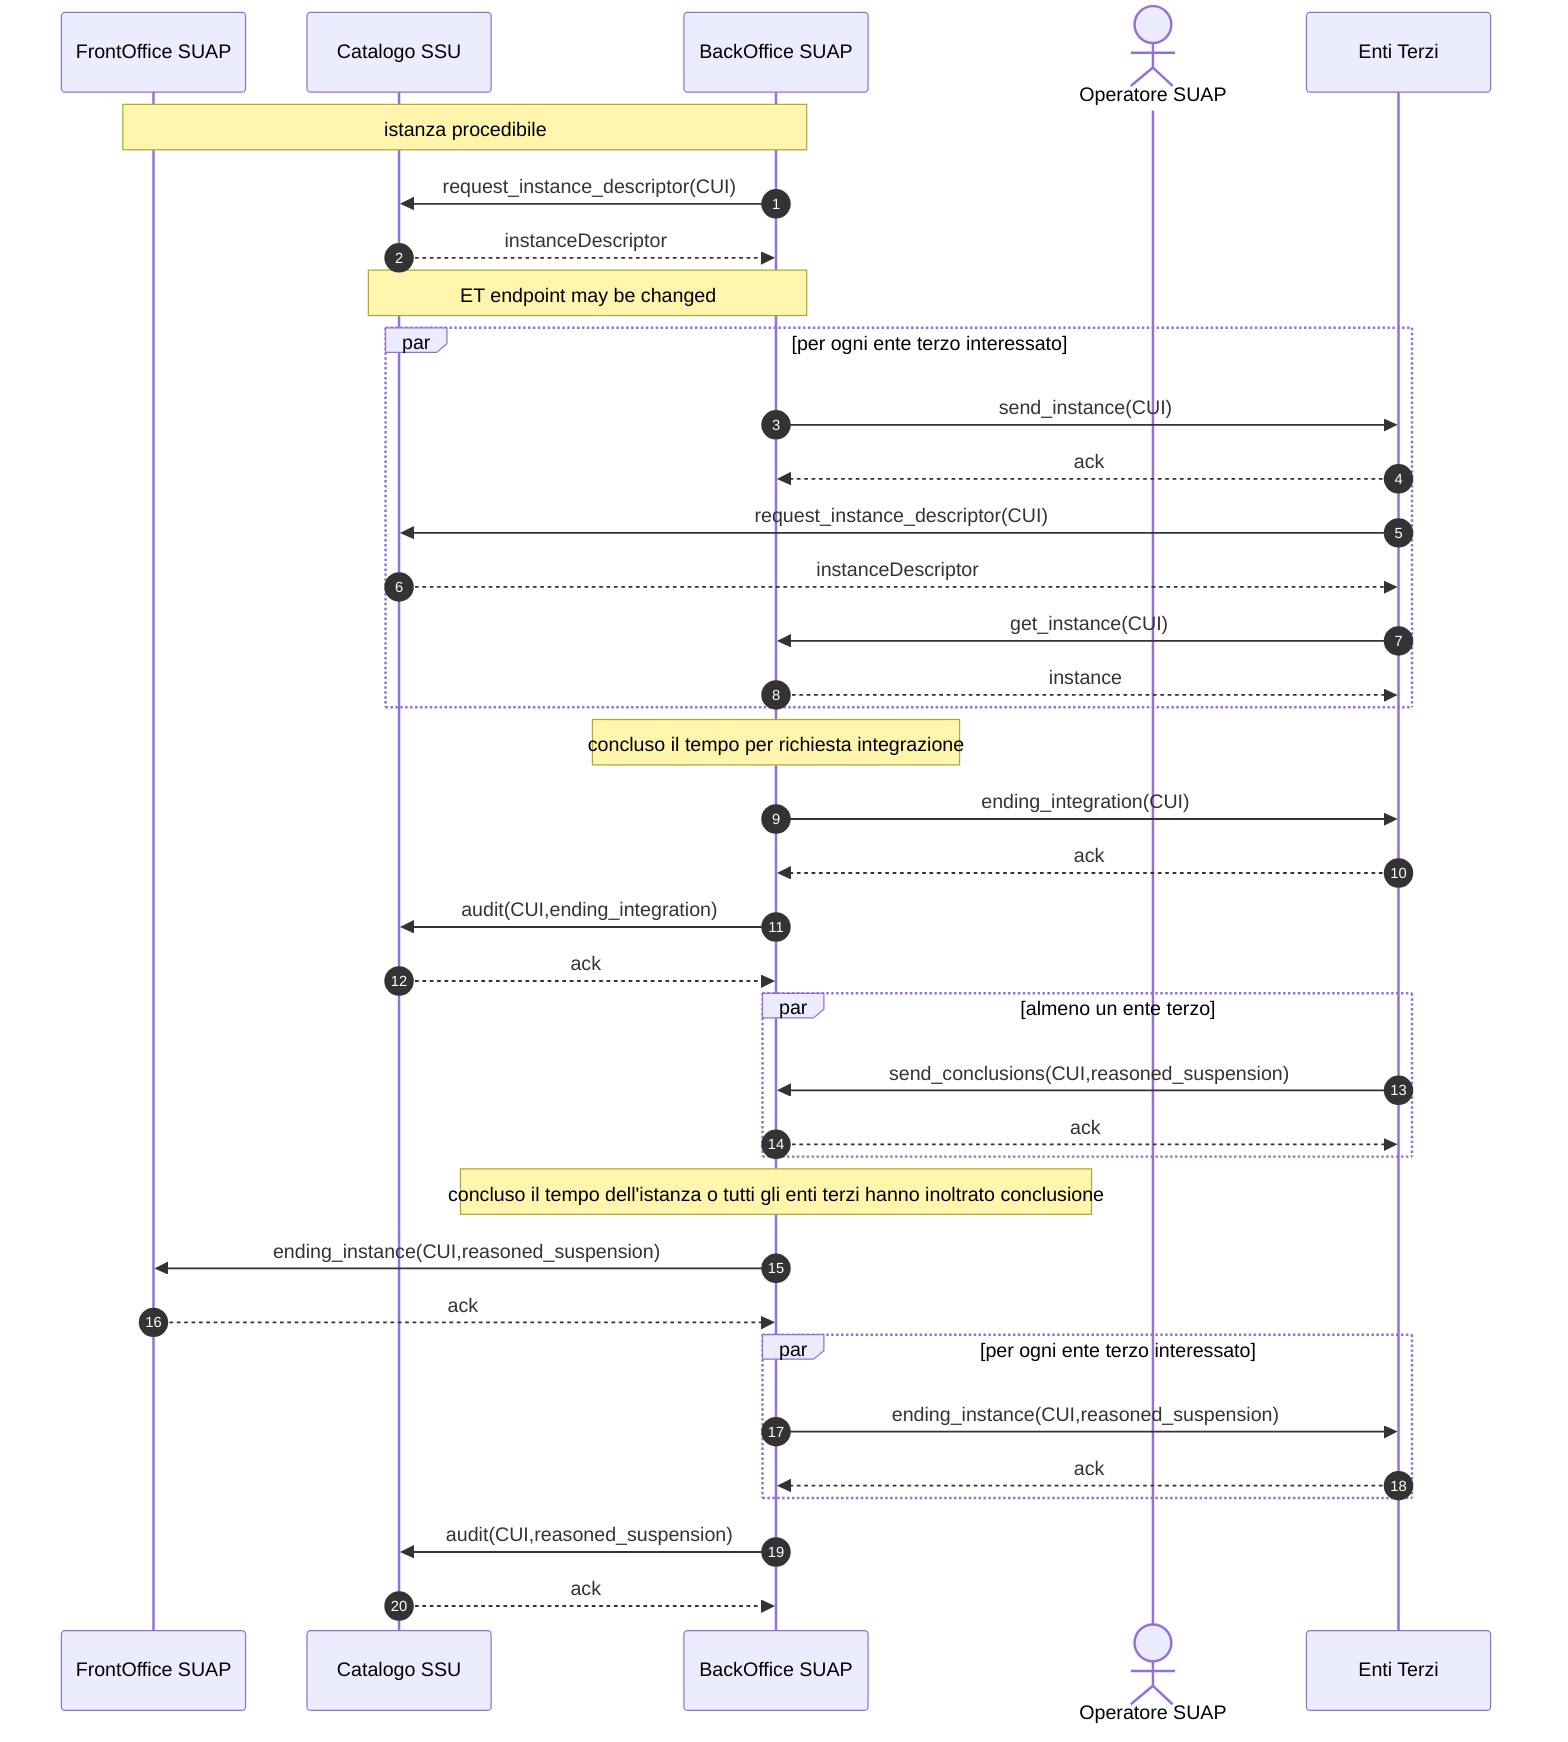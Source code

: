 sequenceDiagram
    autonumber
 
    participant F as FrontOffice SUAP
    participant C as Catalogo SSU    
    participant B as BackOffice SUAP    
    actor O as Operatore SUAP    
    participant E as Enti Terzi    
 
    Note over F,B: istanza procedibile
    B ->> C: request_instance_descriptor(CUI)
    C -->> B: instanceDescriptor
    Note over C,B: ET endpoint may be changed
    
    par per ogni ente terzo interessato        
        B ->> E: send_instance(CUI)
        E -->> B: ack
        E ->> C: request_instance_descriptor(CUI)
        C -->> E: instanceDescriptor
        E ->> B: get_instance(CUI)
        B -->> E: instance
    end
   
    Note over B: concluso il tempo per richiesta integrazione
    B ->> E: ending_integration(CUI)
    E -->> B: ack
    B ->> C: audit(CUI,ending_integration)
    C -->> B: ack

    par almeno un ente terzo
        E ->> B: send_conclusions(CUI,reasoned_suspension)
        B -->> E: ack            
    end

    Note over B: concluso il tempo dell'istanza o tutti gli enti terzi hanno inoltrato conclusione
    B ->> F: ending_instance(CUI,reasoned_suspension)
    F -->> B: ack            
    par per ogni ente terzo interessato
        B ->> E: ending_instance(CUI,reasoned_suspension)
        E -->> B: ack
    end
    B ->> C: audit(CUI,reasoned_suspension)
    C -->> B: ack